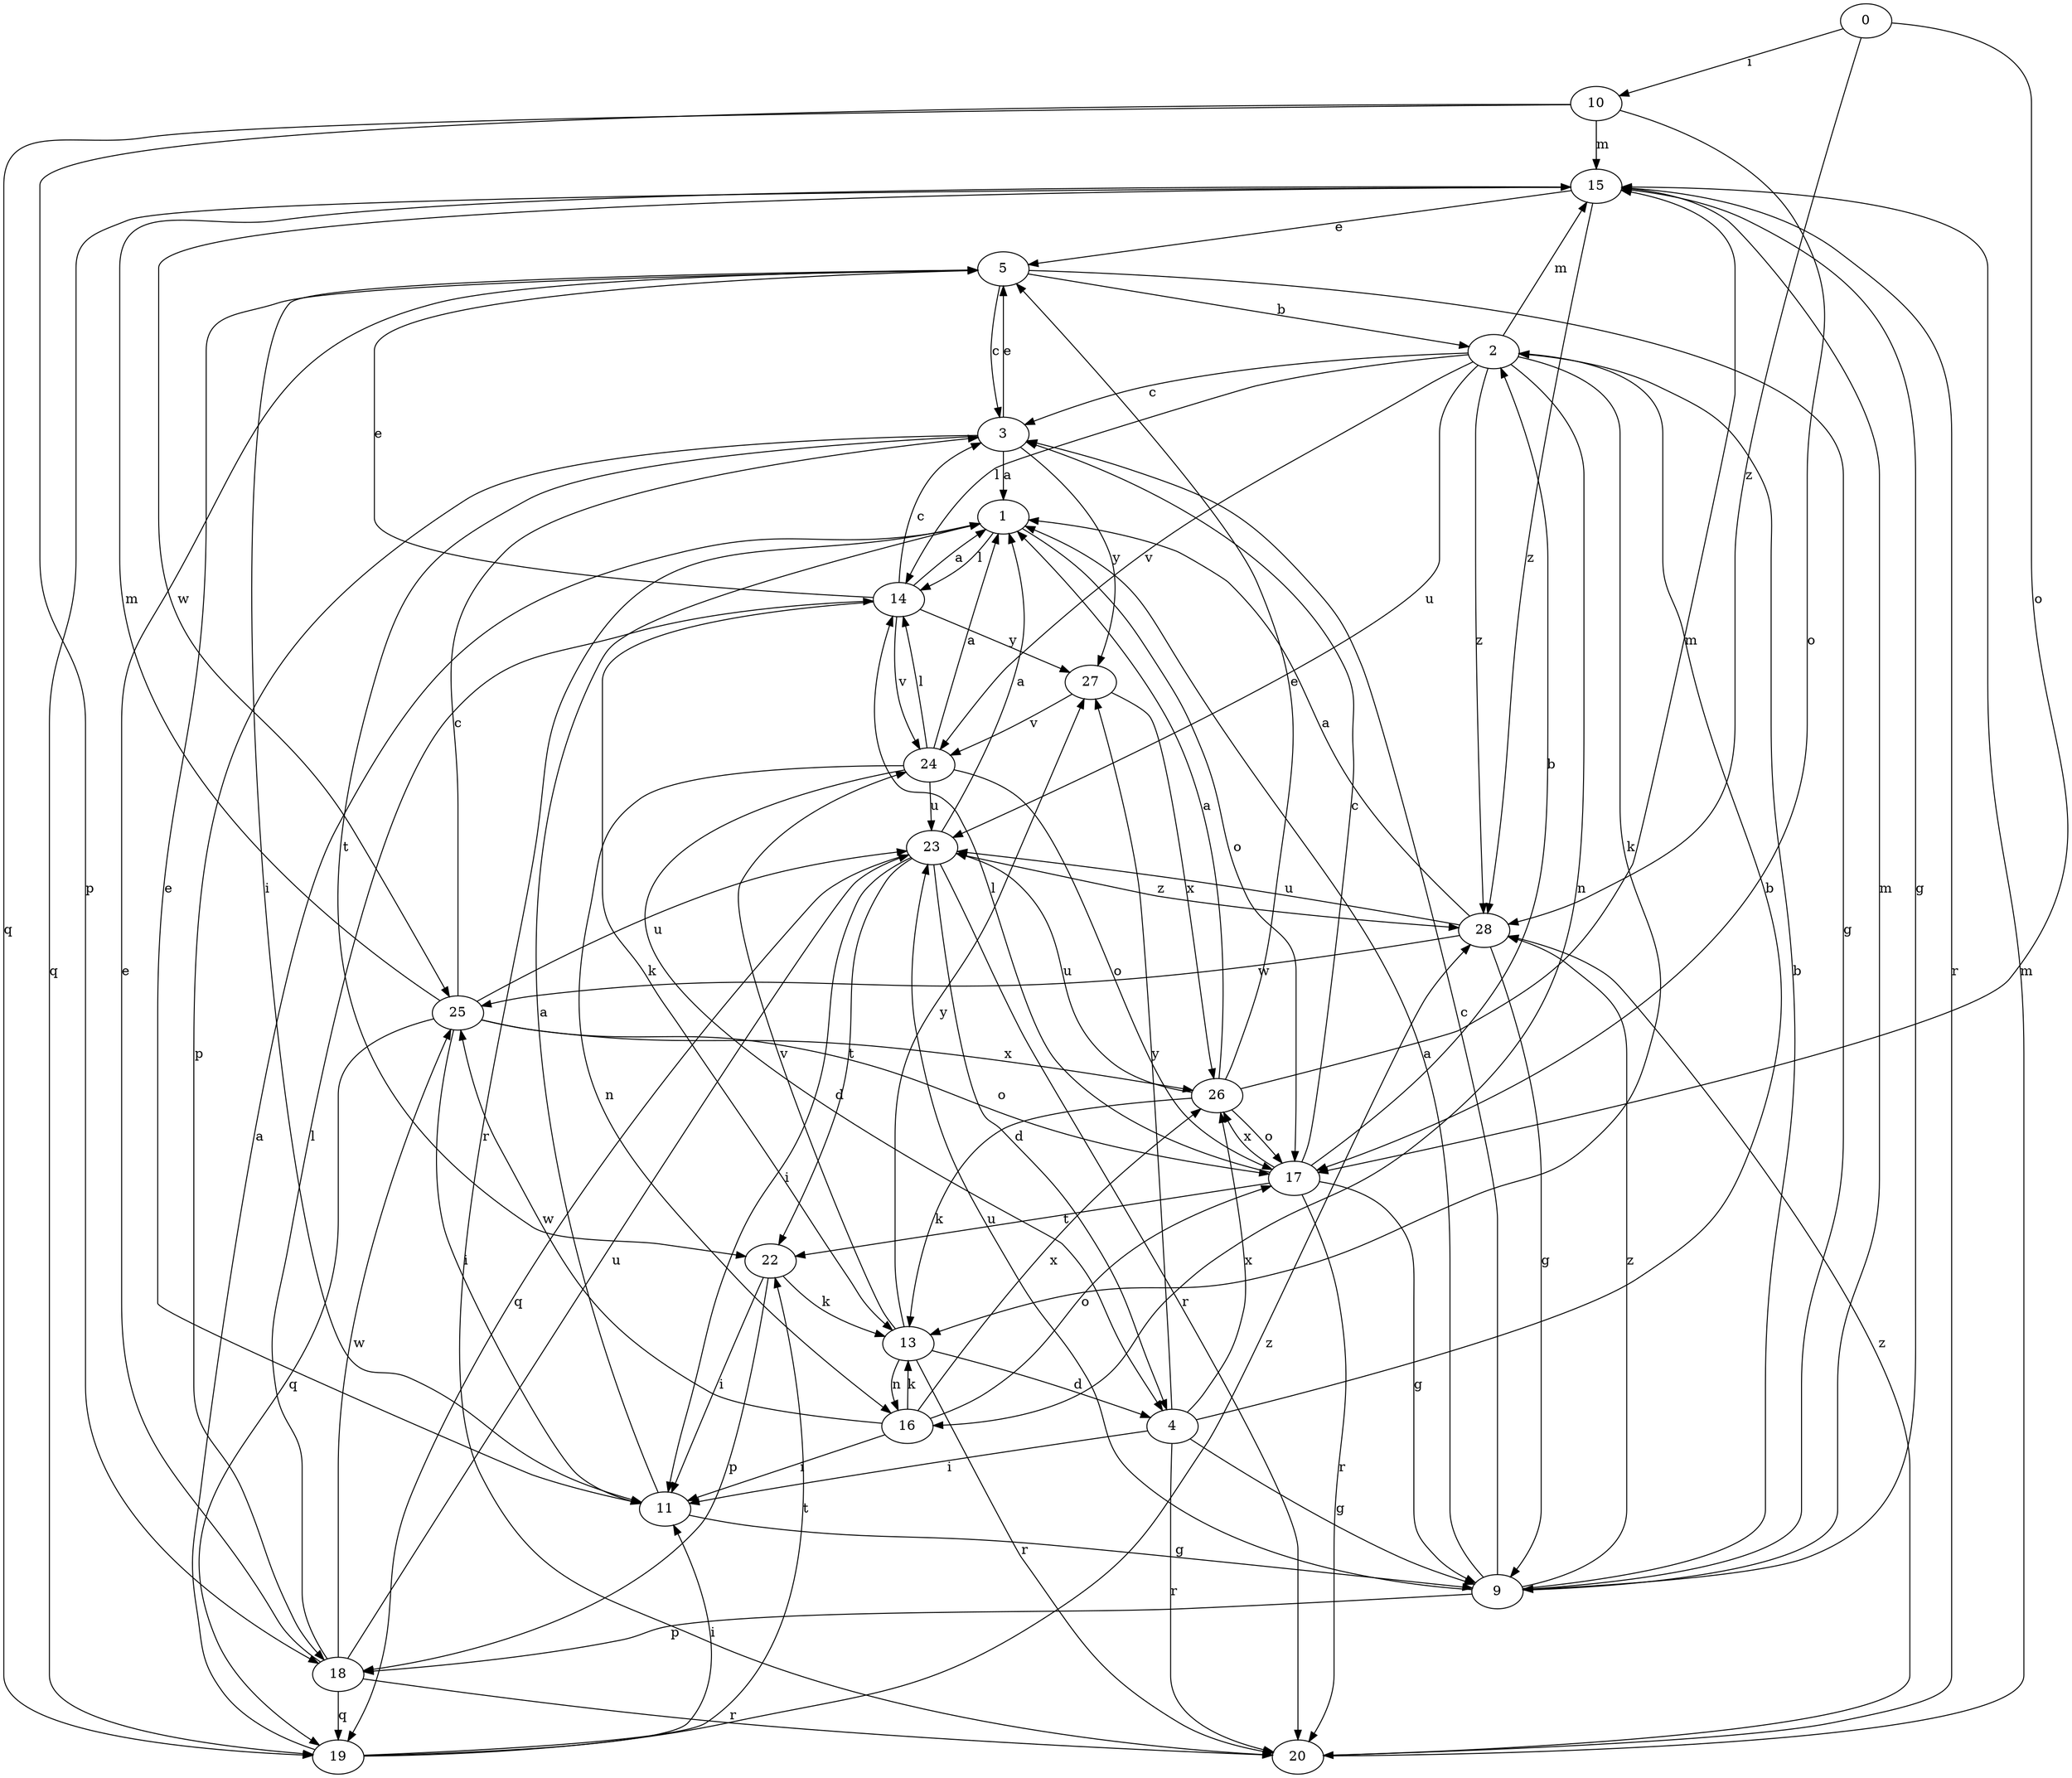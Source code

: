 strict digraph  {
0;
1;
2;
3;
4;
5;
9;
10;
11;
13;
14;
15;
16;
17;
18;
19;
20;
22;
23;
24;
25;
26;
27;
28;
0 -> 10  [label=i];
0 -> 17  [label=o];
0 -> 28  [label=z];
1 -> 14  [label=l];
1 -> 17  [label=o];
1 -> 20  [label=r];
2 -> 3  [label=c];
2 -> 13  [label=k];
2 -> 14  [label=l];
2 -> 15  [label=m];
2 -> 16  [label=n];
2 -> 23  [label=u];
2 -> 24  [label=v];
2 -> 28  [label=z];
3 -> 1  [label=a];
3 -> 5  [label=e];
3 -> 18  [label=p];
3 -> 22  [label=t];
3 -> 27  [label=y];
4 -> 2  [label=b];
4 -> 9  [label=g];
4 -> 11  [label=i];
4 -> 20  [label=r];
4 -> 26  [label=x];
4 -> 27  [label=y];
5 -> 2  [label=b];
5 -> 3  [label=c];
5 -> 9  [label=g];
5 -> 11  [label=i];
9 -> 1  [label=a];
9 -> 2  [label=b];
9 -> 3  [label=c];
9 -> 15  [label=m];
9 -> 18  [label=p];
9 -> 23  [label=u];
9 -> 28  [label=z];
10 -> 15  [label=m];
10 -> 17  [label=o];
10 -> 18  [label=p];
10 -> 19  [label=q];
11 -> 1  [label=a];
11 -> 5  [label=e];
11 -> 9  [label=g];
13 -> 4  [label=d];
13 -> 16  [label=n];
13 -> 20  [label=r];
13 -> 24  [label=v];
13 -> 27  [label=y];
14 -> 1  [label=a];
14 -> 3  [label=c];
14 -> 5  [label=e];
14 -> 13  [label=k];
14 -> 24  [label=v];
14 -> 27  [label=y];
15 -> 5  [label=e];
15 -> 9  [label=g];
15 -> 19  [label=q];
15 -> 20  [label=r];
15 -> 25  [label=w];
15 -> 28  [label=z];
16 -> 11  [label=i];
16 -> 13  [label=k];
16 -> 17  [label=o];
16 -> 25  [label=w];
16 -> 26  [label=x];
17 -> 2  [label=b];
17 -> 3  [label=c];
17 -> 9  [label=g];
17 -> 14  [label=l];
17 -> 20  [label=r];
17 -> 22  [label=t];
17 -> 26  [label=x];
18 -> 5  [label=e];
18 -> 14  [label=l];
18 -> 19  [label=q];
18 -> 20  [label=r];
18 -> 23  [label=u];
18 -> 25  [label=w];
19 -> 1  [label=a];
19 -> 11  [label=i];
19 -> 22  [label=t];
19 -> 28  [label=z];
20 -> 15  [label=m];
20 -> 28  [label=z];
22 -> 11  [label=i];
22 -> 13  [label=k];
22 -> 18  [label=p];
23 -> 1  [label=a];
23 -> 4  [label=d];
23 -> 11  [label=i];
23 -> 19  [label=q];
23 -> 20  [label=r];
23 -> 22  [label=t];
23 -> 28  [label=z];
24 -> 1  [label=a];
24 -> 4  [label=d];
24 -> 14  [label=l];
24 -> 16  [label=n];
24 -> 17  [label=o];
24 -> 23  [label=u];
25 -> 3  [label=c];
25 -> 11  [label=i];
25 -> 15  [label=m];
25 -> 17  [label=o];
25 -> 19  [label=q];
25 -> 23  [label=u];
25 -> 26  [label=x];
26 -> 1  [label=a];
26 -> 5  [label=e];
26 -> 13  [label=k];
26 -> 15  [label=m];
26 -> 17  [label=o];
26 -> 23  [label=u];
27 -> 24  [label=v];
27 -> 26  [label=x];
28 -> 1  [label=a];
28 -> 9  [label=g];
28 -> 23  [label=u];
28 -> 25  [label=w];
}
